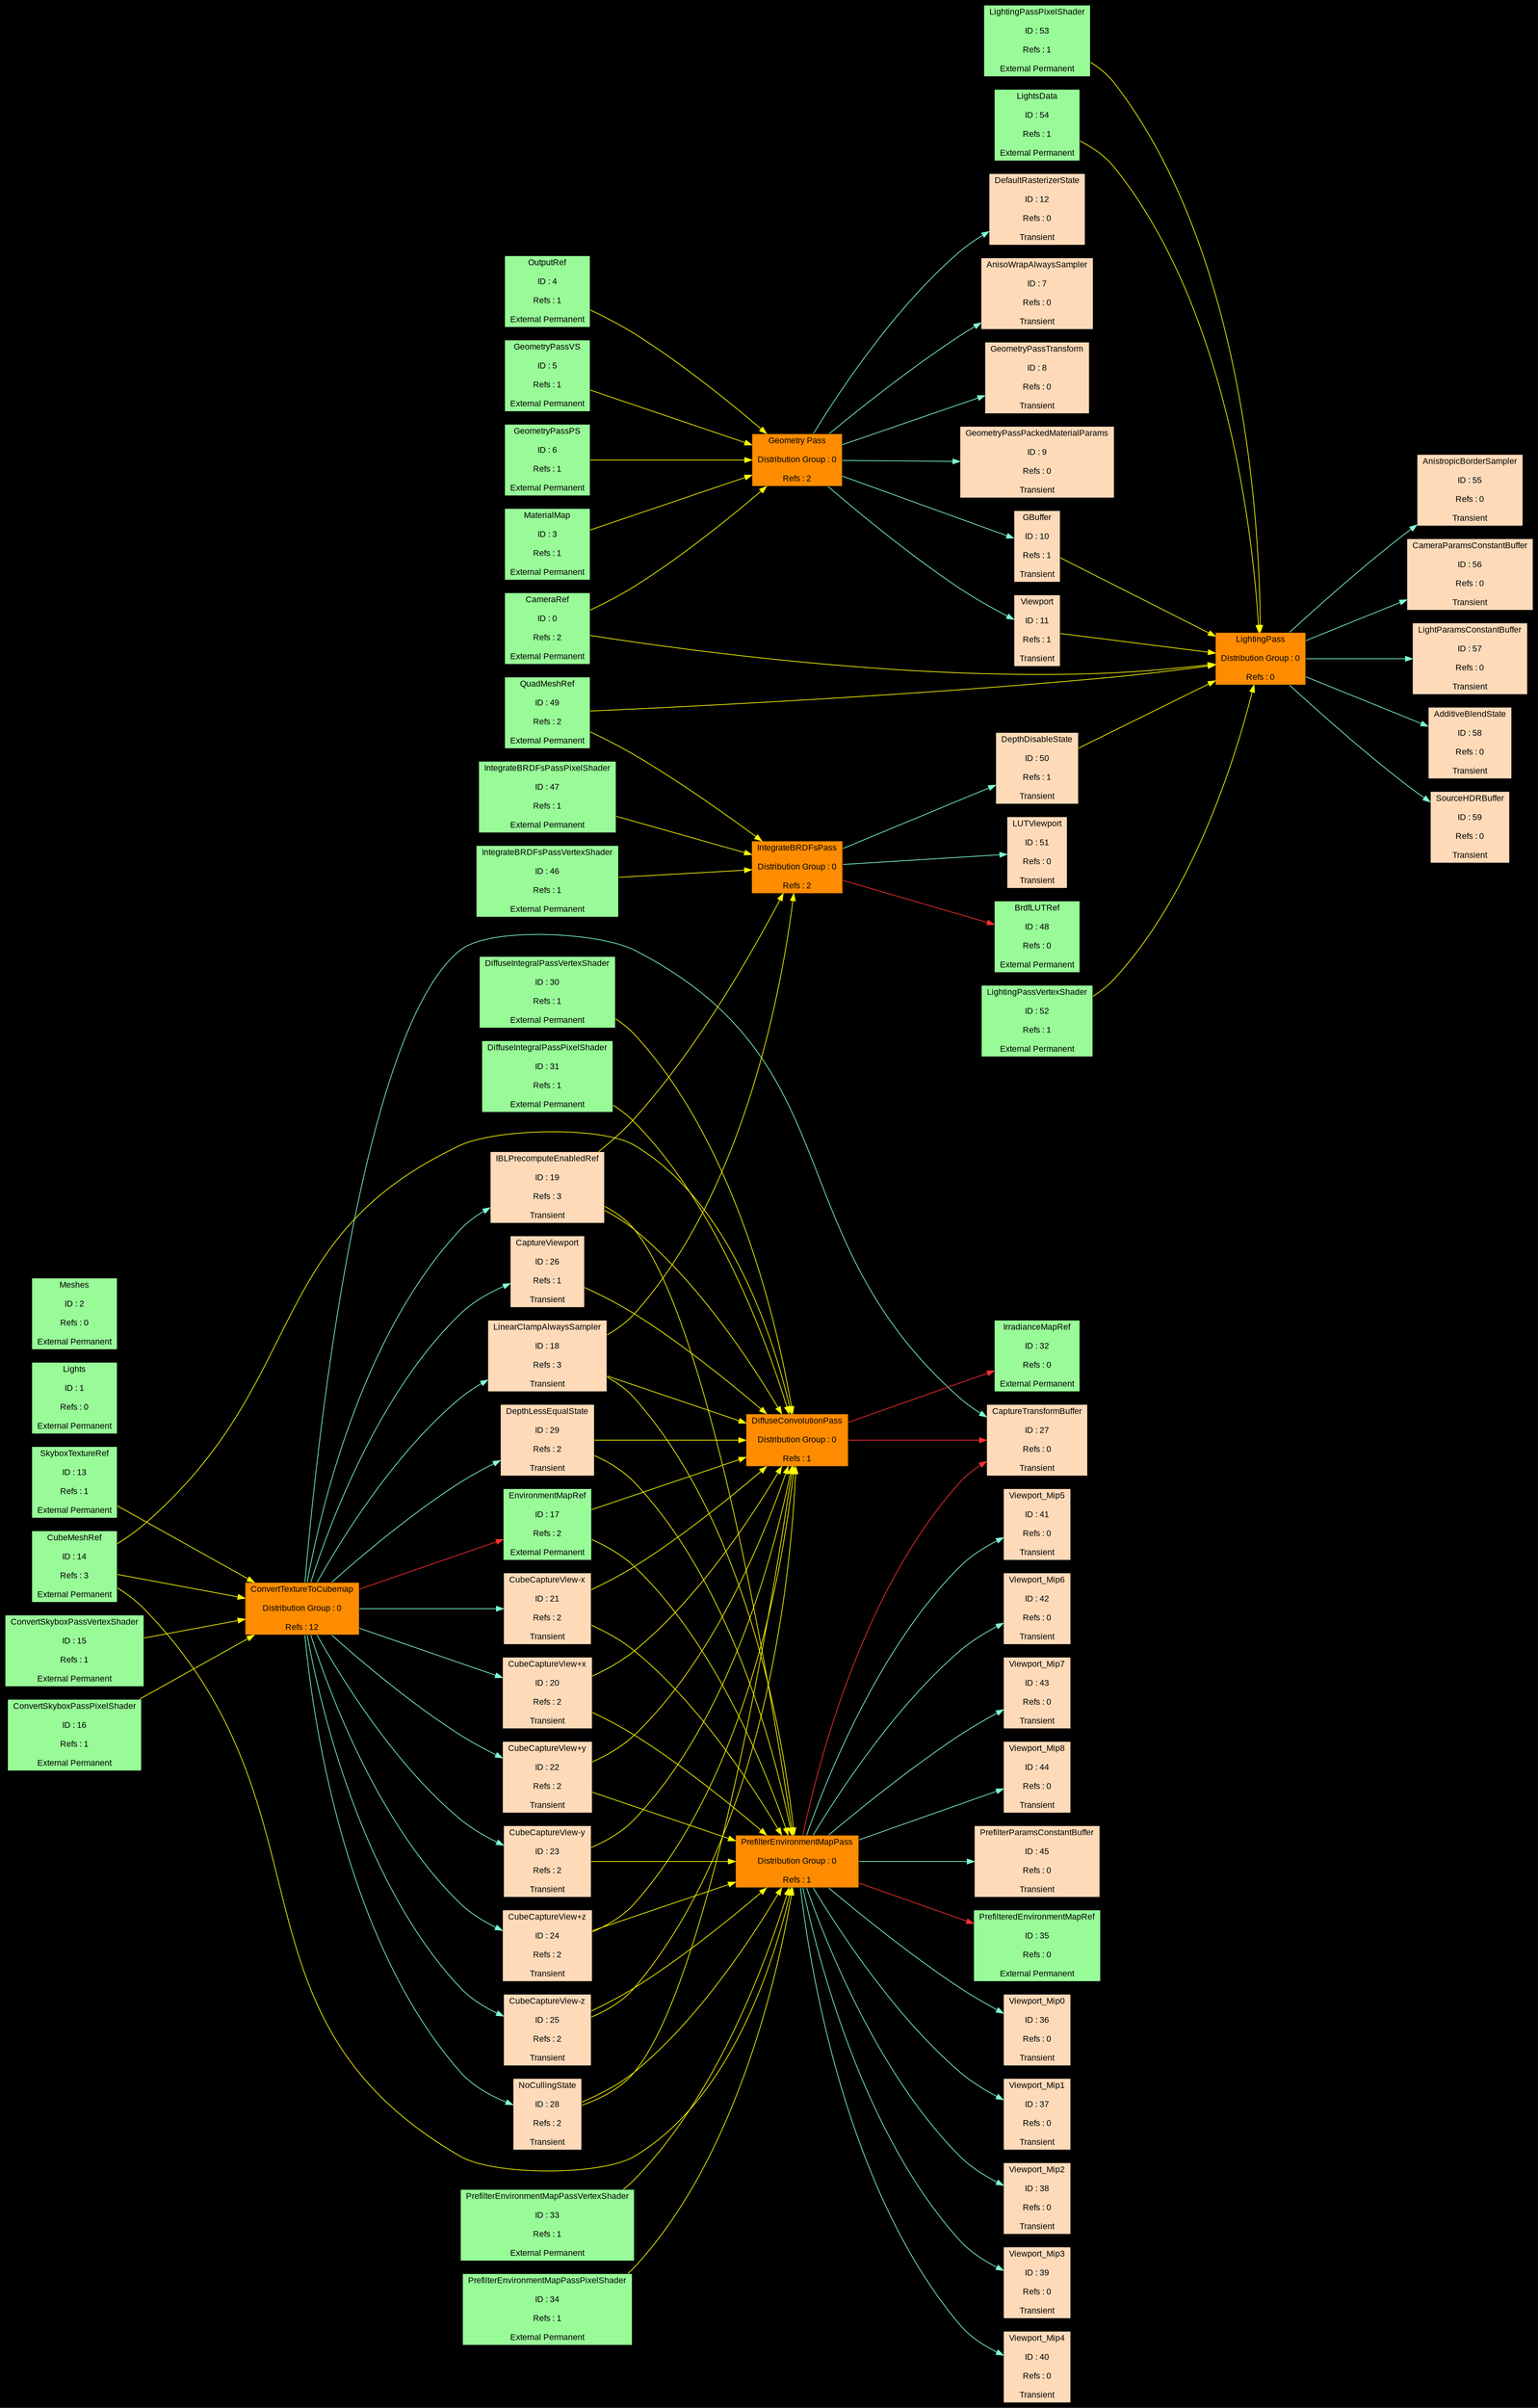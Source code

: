 digraph FrameGraph 
{
splines=true
graph [pad="0.1", nodestep="0.6", ranksep="2"]
rankdir = LR
bgcolor = black
node [shape=rectangle, fontname="arial", fontsize=12, fontcolor=black]
edge [fontname="arial", fontsize=12, fontcolor=white]
"Geometry Pass" [label="Geometry Pass
\nDistribution Group : 0
\nRefs : 2", style=filled, fillcolor=darkorange];
"ConvertTextureToCubemap" [label="ConvertTextureToCubemap
\nDistribution Group : 0
\nRefs : 12", style=filled, fillcolor=darkorange];
"DiffuseConvolutionPass" [label="DiffuseConvolutionPass
\nDistribution Group : 0
\nRefs : 1", style=filled, fillcolor=darkorange];
"PrefilterEnvironmentMapPass" [label="PrefilterEnvironmentMapPass
\nDistribution Group : 0
\nRefs : 1", style=filled, fillcolor=darkorange];
"IntegrateBRDFsPass" [label="IntegrateBRDFsPass
\nDistribution Group : 0
\nRefs : 2", style=filled, fillcolor=darkorange];
"LightingPass" [label="LightingPass
\nDistribution Group : 0
\nRefs : 0", style=filled, fillcolor=darkorange];
"CameraRef" [label="CameraRef
\nID : 0
\nRefs : 2
\nExternal Permanent", style=filled, fillcolor=palegreen]
"Lights" [label="Lights
\nID : 1
\nRefs : 0
\nExternal Permanent", style=filled, fillcolor=palegreen]
"Meshes" [label="Meshes
\nID : 2
\nRefs : 0
\nExternal Permanent", style=filled, fillcolor=palegreen]
"MaterialMap" [label="MaterialMap
\nID : 3
\nRefs : 1
\nExternal Permanent", style=filled, fillcolor=palegreen]
"OutputRef" [label="OutputRef
\nID : 4
\nRefs : 1
\nExternal Permanent", style=filled, fillcolor=palegreen]
"GeometryPassVS" [label="GeometryPassVS
\nID : 5
\nRefs : 1
\nExternal Permanent", style=filled, fillcolor=palegreen]
"GeometryPassPS" [label="GeometryPassPS
\nID : 6
\nRefs : 1
\nExternal Permanent", style=filled, fillcolor=palegreen]
"AnisoWrapAlwaysSampler" [label="AnisoWrapAlwaysSampler
\nID : 7
\nRefs : 0
\nTransient", style=filled, fillcolor=peachpuff]
"GeometryPassTransform" [label="GeometryPassTransform
\nID : 8
\nRefs : 0
\nTransient", style=filled, fillcolor=peachpuff]
"GeometryPassPackedMaterialParams" [label="GeometryPassPackedMaterialParams
\nID : 9
\nRefs : 0
\nTransient", style=filled, fillcolor=peachpuff]
"GBuffer" [label="GBuffer
\nID : 10
\nRefs : 1
\nTransient", style=filled, fillcolor=peachpuff]
"Viewport" [label="Viewport
\nID : 11
\nRefs : 1
\nTransient", style=filled, fillcolor=peachpuff]
"DefaultRasterizerState" [label="DefaultRasterizerState
\nID : 12
\nRefs : 0
\nTransient", style=filled, fillcolor=peachpuff]
"SkyboxTextureRef" [label="SkyboxTextureRef
\nID : 13
\nRefs : 1
\nExternal Permanent", style=filled, fillcolor=palegreen]
"CubeMeshRef" [label="CubeMeshRef
\nID : 14
\nRefs : 3
\nExternal Permanent", style=filled, fillcolor=palegreen]
"ConvertSkyboxPassVertexShader" [label="ConvertSkyboxPassVertexShader
\nID : 15
\nRefs : 1
\nExternal Permanent", style=filled, fillcolor=palegreen]
"ConvertSkyboxPassPixelShader" [label="ConvertSkyboxPassPixelShader
\nID : 16
\nRefs : 1
\nExternal Permanent", style=filled, fillcolor=palegreen]
"EnvironmentMapRef" [label="EnvironmentMapRef
\nID : 17
\nRefs : 2
\nExternal Permanent", style=filled, fillcolor=palegreen]
"LinearClampAlwaysSampler" [label="LinearClampAlwaysSampler
\nID : 18
\nRefs : 3
\nTransient", style=filled, fillcolor=peachpuff]
"IBLPrecomputeEnabledRef" [label="IBLPrecomputeEnabledRef
\nID : 19
\nRefs : 3
\nTransient", style=filled, fillcolor=peachpuff]
"CubeCaptureView+x" [label="CubeCaptureView+x
\nID : 20
\nRefs : 2
\nTransient", style=filled, fillcolor=peachpuff]
"CubeCaptureView-x" [label="CubeCaptureView-x
\nID : 21
\nRefs : 2
\nTransient", style=filled, fillcolor=peachpuff]
"CubeCaptureView+y" [label="CubeCaptureView+y
\nID : 22
\nRefs : 2
\nTransient", style=filled, fillcolor=peachpuff]
"CubeCaptureView-y" [label="CubeCaptureView-y
\nID : 23
\nRefs : 2
\nTransient", style=filled, fillcolor=peachpuff]
"CubeCaptureView+z" [label="CubeCaptureView+z
\nID : 24
\nRefs : 2
\nTransient", style=filled, fillcolor=peachpuff]
"CubeCaptureView-z" [label="CubeCaptureView-z
\nID : 25
\nRefs : 2
\nTransient", style=filled, fillcolor=peachpuff]
"CaptureViewport" [label="CaptureViewport
\nID : 26
\nRefs : 1
\nTransient", style=filled, fillcolor=peachpuff]
"CaptureTransformBuffer" [label="CaptureTransformBuffer
\nID : 27
\nRefs : 0
\nTransient", style=filled, fillcolor=peachpuff]
"NoCullingState" [label="NoCullingState
\nID : 28
\nRefs : 2
\nTransient", style=filled, fillcolor=peachpuff]
"DepthLessEqualState" [label="DepthLessEqualState
\nID : 29
\nRefs : 2
\nTransient", style=filled, fillcolor=peachpuff]
"DiffuseIntegralPassVertexShader" [label="DiffuseIntegralPassVertexShader
\nID : 30
\nRefs : 1
\nExternal Permanent", style=filled, fillcolor=palegreen]
"DiffuseIntegralPassPixelShader" [label="DiffuseIntegralPassPixelShader
\nID : 31
\nRefs : 1
\nExternal Permanent", style=filled, fillcolor=palegreen]
"IrradianceMapRef" [label="IrradianceMapRef
\nID : 32
\nRefs : 0
\nExternal Permanent", style=filled, fillcolor=palegreen]
"PrefilterEnvironmentMapPassVertexShader" [label="PrefilterEnvironmentMapPassVertexShader
\nID : 33
\nRefs : 1
\nExternal Permanent", style=filled, fillcolor=palegreen]
"PrefilterEnvironmentMapPassPixelShader" [label="PrefilterEnvironmentMapPassPixelShader
\nID : 34
\nRefs : 1
\nExternal Permanent", style=filled, fillcolor=palegreen]
"PrefilteredEnvironmentMapRef" [label="PrefilteredEnvironmentMapRef
\nID : 35
\nRefs : 0
\nExternal Permanent", style=filled, fillcolor=palegreen]
"Viewport_Mip0" [label="Viewport_Mip0
\nID : 36
\nRefs : 0
\nTransient", style=filled, fillcolor=peachpuff]
"Viewport_Mip1" [label="Viewport_Mip1
\nID : 37
\nRefs : 0
\nTransient", style=filled, fillcolor=peachpuff]
"Viewport_Mip2" [label="Viewport_Mip2
\nID : 38
\nRefs : 0
\nTransient", style=filled, fillcolor=peachpuff]
"Viewport_Mip3" [label="Viewport_Mip3
\nID : 39
\nRefs : 0
\nTransient", style=filled, fillcolor=peachpuff]
"Viewport_Mip4" [label="Viewport_Mip4
\nID : 40
\nRefs : 0
\nTransient", style=filled, fillcolor=peachpuff]
"Viewport_Mip5" [label="Viewport_Mip5
\nID : 41
\nRefs : 0
\nTransient", style=filled, fillcolor=peachpuff]
"Viewport_Mip6" [label="Viewport_Mip6
\nID : 42
\nRefs : 0
\nTransient", style=filled, fillcolor=peachpuff]
"Viewport_Mip7" [label="Viewport_Mip7
\nID : 43
\nRefs : 0
\nTransient", style=filled, fillcolor=peachpuff]
"Viewport_Mip8" [label="Viewport_Mip8
\nID : 44
\nRefs : 0
\nTransient", style=filled, fillcolor=peachpuff]
"PrefilterParamsConstantBuffer" [label="PrefilterParamsConstantBuffer
\nID : 45
\nRefs : 0
\nTransient", style=filled, fillcolor=peachpuff]
"IntegrateBRDFsPassVertexShader" [label="IntegrateBRDFsPassVertexShader
\nID : 46
\nRefs : 1
\nExternal Permanent", style=filled, fillcolor=palegreen]
"IntegrateBRDFsPassPixelShader" [label="IntegrateBRDFsPassPixelShader
\nID : 47
\nRefs : 1
\nExternal Permanent", style=filled, fillcolor=palegreen]
"BrdfLUTRef" [label="BrdfLUTRef
\nID : 48
\nRefs : 0
\nExternal Permanent", style=filled, fillcolor=palegreen]
"QuadMeshRef" [label="QuadMeshRef
\nID : 49
\nRefs : 2
\nExternal Permanent", style=filled, fillcolor=palegreen]
"DepthDisableState" [label="DepthDisableState
\nID : 50
\nRefs : 1
\nTransient", style=filled, fillcolor=peachpuff]
"LUTViewport" [label="LUTViewport
\nID : 51
\nRefs : 0
\nTransient", style=filled, fillcolor=peachpuff]
"LightingPassVertexShader" [label="LightingPassVertexShader
\nID : 52
\nRefs : 1
\nExternal Permanent", style=filled, fillcolor=palegreen]
"LightingPassPixelShader" [label="LightingPassPixelShader
\nID : 53
\nRefs : 1
\nExternal Permanent", style=filled, fillcolor=palegreen]
"LightsData" [label="LightsData
\nID : 54
\nRefs : 1
\nExternal Permanent", style=filled, fillcolor=palegreen]
"AnistropicBorderSampler" [label="AnistropicBorderSampler
\nID : 55
\nRefs : 0
\nTransient", style=filled, fillcolor=peachpuff]
"CameraParamsConstantBuffer" [label="CameraParamsConstantBuffer
\nID : 56
\nRefs : 0
\nTransient", style=filled, fillcolor=peachpuff]
"LightParamsConstantBuffer" [label="LightParamsConstantBuffer
\nID : 57
\nRefs : 0
\nTransient", style=filled, fillcolor=peachpuff]
"AdditiveBlendState" [label="AdditiveBlendState
\nID : 58
\nRefs : 0
\nTransient", style=filled, fillcolor=peachpuff]
"SourceHDRBuffer" [label="SourceHDRBuffer
\nID : 59
\nRefs : 0
\nTransient", style=filled, fillcolor=peachpuff]
"Geometry Pass" -> { "AnisoWrapAlwaysSampler" "GeometryPassTransform" "GeometryPassPackedMaterialParams" "GBuffer" "Viewport" "DefaultRasterizerState" } [color=aquamarine]
"Geometry Pass" -> { } [color=firebrick1]
"ConvertTextureToCubemap" -> { "LinearClampAlwaysSampler" "IBLPrecomputeEnabledRef" "CubeCaptureView+x" "CubeCaptureView-x" "CubeCaptureView+y" "CubeCaptureView-y" "CubeCaptureView+z" "CubeCaptureView-z" "CaptureViewport" "CaptureTransformBuffer" "NoCullingState" "DepthLessEqualState" } [color=aquamarine]
"ConvertTextureToCubemap" -> { "EnvironmentMapRef" } [color=firebrick1]
"DiffuseConvolutionPass" -> { } [color=aquamarine]
"DiffuseConvolutionPass" -> { "CaptureTransformBuffer" "IrradianceMapRef" } [color=firebrick1]
"PrefilterEnvironmentMapPass" -> { "Viewport_Mip0" "Viewport_Mip1" "Viewport_Mip2" "Viewport_Mip3" "Viewport_Mip4" "Viewport_Mip5" "Viewport_Mip6" "Viewport_Mip7" "Viewport_Mip8" "PrefilterParamsConstantBuffer" } [color=aquamarine]
"PrefilterEnvironmentMapPass" -> { "CaptureTransformBuffer" "PrefilteredEnvironmentMapRef" } [color=firebrick1]
"IntegrateBRDFsPass" -> { "DepthDisableState" "LUTViewport" } [color=aquamarine]
"IntegrateBRDFsPass" -> { "BrdfLUTRef" } [color=firebrick1]
"LightingPass" -> { "AnistropicBorderSampler" "CameraParamsConstantBuffer" "LightParamsConstantBuffer" "AdditiveBlendState" "SourceHDRBuffer" } [color=aquamarine]
"LightingPass" -> { } [color=firebrick1]

"CameraRef" -> { "Geometry Pass" "LightingPass" } [color=yellow]
"Lights" -> { } [color=yellow]
"Meshes" -> { } [color=yellow]
"MaterialMap" -> { "Geometry Pass" } [color=yellow]
"OutputRef" -> { "Geometry Pass" } [color=yellow]
"GeometryPassVS" -> { "Geometry Pass" } [color=yellow]
"GeometryPassPS" -> { "Geometry Pass" } [color=yellow]
"AnisoWrapAlwaysSampler" -> { } [color=yellow]
"GeometryPassTransform" -> { } [color=yellow]
"GeometryPassPackedMaterialParams" -> { } [color=yellow]
"GBuffer" -> { "LightingPass" } [color=yellow]
"Viewport" -> { "LightingPass" } [color=yellow]
"DefaultRasterizerState" -> { } [color=yellow]
"SkyboxTextureRef" -> { "ConvertTextureToCubemap" } [color=yellow]
"CubeMeshRef" -> { "ConvertTextureToCubemap" "DiffuseConvolutionPass" "PrefilterEnvironmentMapPass" } [color=yellow]
"ConvertSkyboxPassVertexShader" -> { "ConvertTextureToCubemap" } [color=yellow]
"ConvertSkyboxPassPixelShader" -> { "ConvertTextureToCubemap" } [color=yellow]
"EnvironmentMapRef" -> { "DiffuseConvolutionPass" "PrefilterEnvironmentMapPass" } [color=yellow]
"LinearClampAlwaysSampler" -> { "DiffuseConvolutionPass" "PrefilterEnvironmentMapPass" "IntegrateBRDFsPass" } [color=yellow]
"IBLPrecomputeEnabledRef" -> { "DiffuseConvolutionPass" "PrefilterEnvironmentMapPass" "IntegrateBRDFsPass" } [color=yellow]
"CubeCaptureView+x" -> { "DiffuseConvolutionPass" "PrefilterEnvironmentMapPass" } [color=yellow]
"CubeCaptureView-x" -> { "DiffuseConvolutionPass" "PrefilterEnvironmentMapPass" } [color=yellow]
"CubeCaptureView+y" -> { "DiffuseConvolutionPass" "PrefilterEnvironmentMapPass" } [color=yellow]
"CubeCaptureView-y" -> { "DiffuseConvolutionPass" "PrefilterEnvironmentMapPass" } [color=yellow]
"CubeCaptureView+z" -> { "DiffuseConvolutionPass" "PrefilterEnvironmentMapPass" } [color=yellow]
"CubeCaptureView-z" -> { "DiffuseConvolutionPass" "PrefilterEnvironmentMapPass" } [color=yellow]
"CaptureViewport" -> { "DiffuseConvolutionPass" } [color=yellow]
"CaptureTransformBuffer" -> { } [color=yellow]
"NoCullingState" -> { "DiffuseConvolutionPass" "PrefilterEnvironmentMapPass" } [color=yellow]
"DepthLessEqualState" -> { "DiffuseConvolutionPass" "PrefilterEnvironmentMapPass" } [color=yellow]
"DiffuseIntegralPassVertexShader" -> { "DiffuseConvolutionPass" } [color=yellow]
"DiffuseIntegralPassPixelShader" -> { "DiffuseConvolutionPass" } [color=yellow]
"IrradianceMapRef" -> { } [color=yellow]
"PrefilterEnvironmentMapPassVertexShader" -> { "PrefilterEnvironmentMapPass" } [color=yellow]
"PrefilterEnvironmentMapPassPixelShader" -> { "PrefilterEnvironmentMapPass" } [color=yellow]
"PrefilteredEnvironmentMapRef" -> { } [color=yellow]
"Viewport_Mip0" -> { } [color=yellow]
"Viewport_Mip1" -> { } [color=yellow]
"Viewport_Mip2" -> { } [color=yellow]
"Viewport_Mip3" -> { } [color=yellow]
"Viewport_Mip4" -> { } [color=yellow]
"Viewport_Mip5" -> { } [color=yellow]
"Viewport_Mip6" -> { } [color=yellow]
"Viewport_Mip7" -> { } [color=yellow]
"Viewport_Mip8" -> { } [color=yellow]
"PrefilterParamsConstantBuffer" -> { } [color=yellow]
"IntegrateBRDFsPassVertexShader" -> { "IntegrateBRDFsPass" } [color=yellow]
"IntegrateBRDFsPassPixelShader" -> { "IntegrateBRDFsPass" } [color=yellow]
"BrdfLUTRef" -> { } [color=yellow]
"QuadMeshRef" -> { "IntegrateBRDFsPass" "LightingPass" } [color=yellow]
"DepthDisableState" -> { "LightingPass" } [color=yellow]
"LUTViewport" -> { } [color=yellow]
"LightingPassVertexShader" -> { "LightingPass" } [color=yellow]
"LightingPassPixelShader" -> { "LightingPass" } [color=yellow]
"LightsData" -> { "LightingPass" } [color=yellow]
"AnistropicBorderSampler" -> { } [color=yellow]
"CameraParamsConstantBuffer" -> { } [color=yellow]
"LightParamsConstantBuffer" -> { } [color=yellow]
"AdditiveBlendState" -> { } [color=yellow]
"SourceHDRBuffer" -> { } [color=yellow]
}